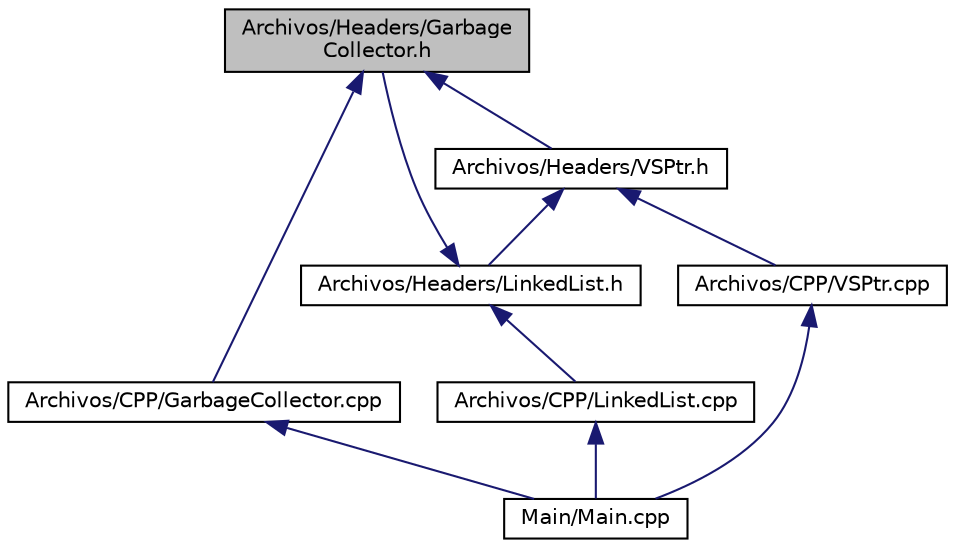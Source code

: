digraph "Archivos/Headers/GarbageCollector.h"
{
  edge [fontname="Helvetica",fontsize="10",labelfontname="Helvetica",labelfontsize="10"];
  node [fontname="Helvetica",fontsize="10",shape=record];
  Node6 [label="Archivos/Headers/Garbage\lCollector.h",height=0.2,width=0.4,color="black", fillcolor="grey75", style="filled", fontcolor="black"];
  Node6 -> Node7 [dir="back",color="midnightblue",fontsize="10",style="solid",fontname="Helvetica"];
  Node7 [label="Archivos/CPP/GarbageCollector.cpp",height=0.2,width=0.4,color="black", fillcolor="white", style="filled",URL="$_garbage_collector_8cpp.html"];
  Node7 -> Node8 [dir="back",color="midnightblue",fontsize="10",style="solid",fontname="Helvetica"];
  Node8 [label="Main/Main.cpp",height=0.2,width=0.4,color="black", fillcolor="white", style="filled",URL="$_main_8cpp.html"];
  Node6 -> Node9 [dir="back",color="midnightblue",fontsize="10",style="solid",fontname="Helvetica"];
  Node9 [label="Archivos/Headers/VSPtr.h",height=0.2,width=0.4,color="black", fillcolor="white", style="filled",URL="$_v_s_ptr_8h.html"];
  Node9 -> Node10 [dir="back",color="midnightblue",fontsize="10",style="solid",fontname="Helvetica"];
  Node10 [label="Archivos/Headers/LinkedList.h",height=0.2,width=0.4,color="black", fillcolor="white", style="filled",URL="$_linked_list_8h.html"];
  Node10 -> Node6 [dir="back",color="midnightblue",fontsize="10",style="solid",fontname="Helvetica"];
  Node10 -> Node11 [dir="back",color="midnightblue",fontsize="10",style="solid",fontname="Helvetica"];
  Node11 [label="Archivos/CPP/LinkedList.cpp",height=0.2,width=0.4,color="black", fillcolor="white", style="filled",URL="$_linked_list_8cpp.html"];
  Node11 -> Node8 [dir="back",color="midnightblue",fontsize="10",style="solid",fontname="Helvetica"];
  Node9 -> Node12 [dir="back",color="midnightblue",fontsize="10",style="solid",fontname="Helvetica"];
  Node12 [label="Archivos/CPP/VSPtr.cpp",height=0.2,width=0.4,color="black", fillcolor="white", style="filled",URL="$_v_s_ptr_8cpp.html"];
  Node12 -> Node8 [dir="back",color="midnightblue",fontsize="10",style="solid",fontname="Helvetica"];
}
